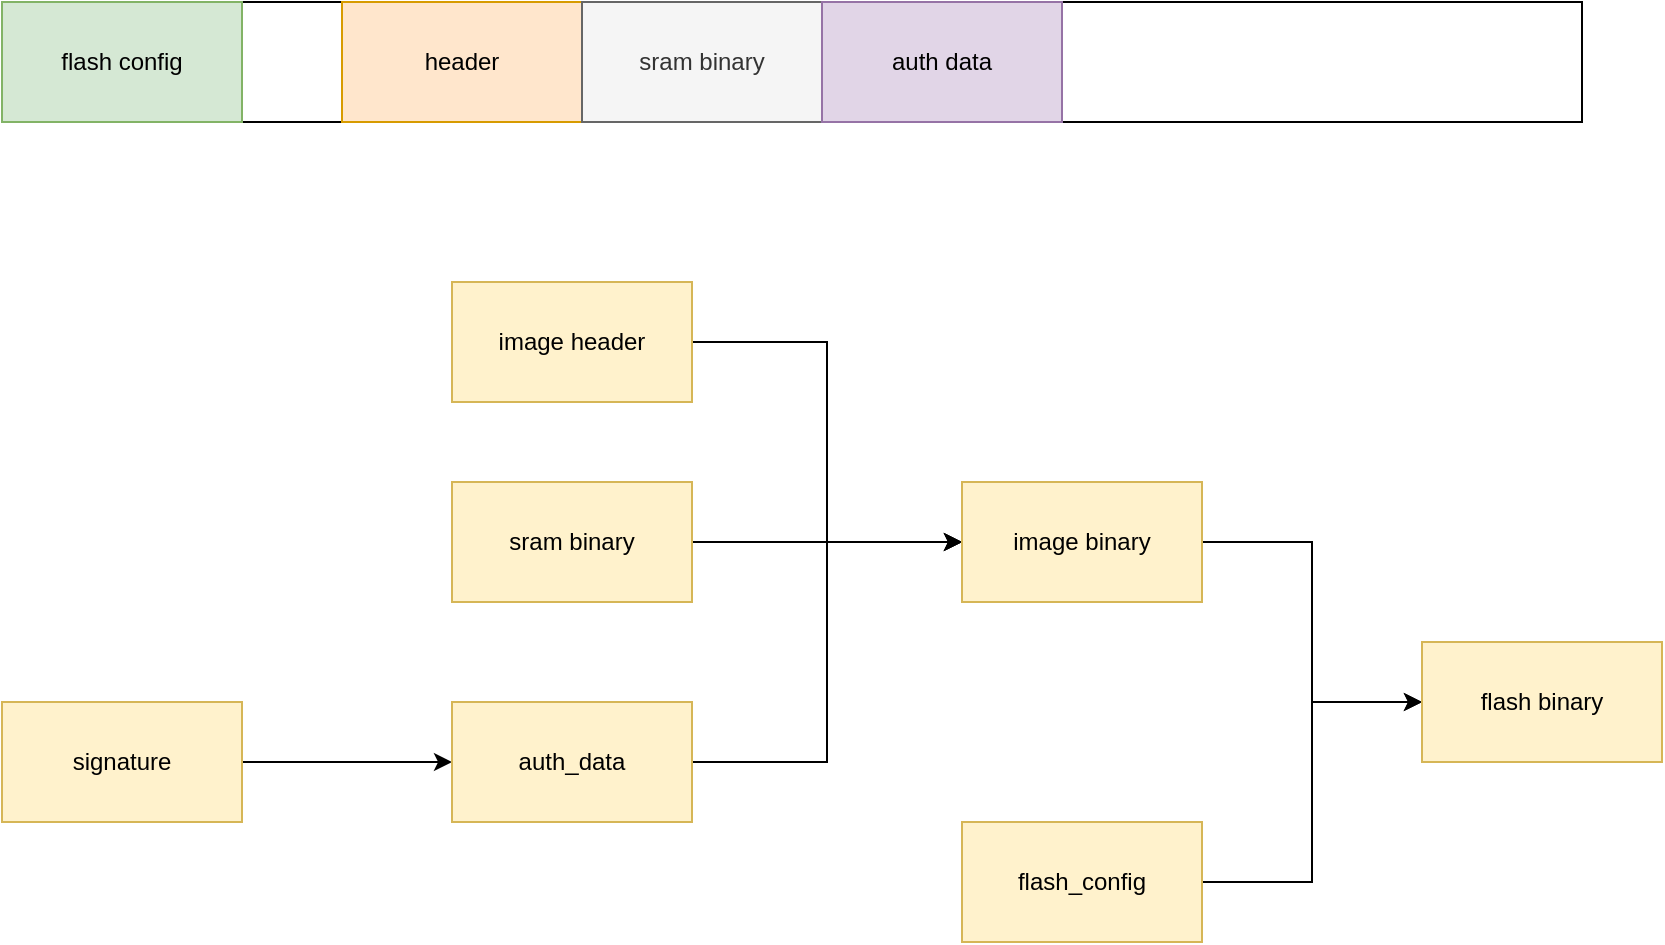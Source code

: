 <mxfile version="26.0.6" pages="3">
  <diagram name="host tool" id="vNKs32PtMG_OeeysRjxX">
    <mxGraphModel dx="1648" dy="909" grid="1" gridSize="10" guides="1" tooltips="1" connect="1" arrows="1" fold="1" page="1" pageScale="1" pageWidth="850" pageHeight="1100" math="0" shadow="0">
      <root>
        <mxCell id="0" />
        <mxCell id="1" parent="0" />
        <mxCell id="hkLPs1jzMx56ZiKRo-bt-9" style="edgeStyle=orthogonalEdgeStyle;rounded=0;orthogonalLoop=1;jettySize=auto;html=1;entryX=0;entryY=0.5;entryDx=0;entryDy=0;" edge="1" parent="1" source="hkLPs1jzMx56ZiKRo-bt-1" target="hkLPs1jzMx56ZiKRo-bt-8">
          <mxGeometry relative="1" as="geometry" />
        </mxCell>
        <mxCell id="hkLPs1jzMx56ZiKRo-bt-1" value="image header" style="rounded=0;whiteSpace=wrap;html=1;fillColor=#fff2cc;strokeColor=#d6b656;" vertex="1" parent="1">
          <mxGeometry x="375" y="360" width="120" height="60" as="geometry" />
        </mxCell>
        <mxCell id="hkLPs1jzMx56ZiKRo-bt-6" style="edgeStyle=orthogonalEdgeStyle;rounded=0;orthogonalLoop=1;jettySize=auto;html=1;entryX=0;entryY=0.5;entryDx=0;entryDy=0;" edge="1" parent="1" source="hkLPs1jzMx56ZiKRo-bt-4" target="hkLPs1jzMx56ZiKRo-bt-5">
          <mxGeometry relative="1" as="geometry" />
        </mxCell>
        <mxCell id="hkLPs1jzMx56ZiKRo-bt-4" value="signature" style="rounded=0;whiteSpace=wrap;html=1;fillColor=#fff2cc;strokeColor=#d6b656;" vertex="1" parent="1">
          <mxGeometry x="150" y="570" width="120" height="60" as="geometry" />
        </mxCell>
        <mxCell id="hkLPs1jzMx56ZiKRo-bt-11" style="edgeStyle=orthogonalEdgeStyle;rounded=0;orthogonalLoop=1;jettySize=auto;html=1;entryX=0;entryY=0.5;entryDx=0;entryDy=0;" edge="1" parent="1" source="hkLPs1jzMx56ZiKRo-bt-5" target="hkLPs1jzMx56ZiKRo-bt-8">
          <mxGeometry relative="1" as="geometry" />
        </mxCell>
        <mxCell id="hkLPs1jzMx56ZiKRo-bt-5" value="auth_data" style="rounded=0;whiteSpace=wrap;html=1;fillColor=#fff2cc;strokeColor=#d6b656;" vertex="1" parent="1">
          <mxGeometry x="375" y="570" width="120" height="60" as="geometry" />
        </mxCell>
        <mxCell id="hkLPs1jzMx56ZiKRo-bt-10" style="edgeStyle=orthogonalEdgeStyle;rounded=0;orthogonalLoop=1;jettySize=auto;html=1;entryX=0;entryY=0.5;entryDx=0;entryDy=0;" edge="1" parent="1" source="hkLPs1jzMx56ZiKRo-bt-7" target="hkLPs1jzMx56ZiKRo-bt-8">
          <mxGeometry relative="1" as="geometry" />
        </mxCell>
        <mxCell id="hkLPs1jzMx56ZiKRo-bt-7" value="sram binary" style="rounded=0;whiteSpace=wrap;html=1;fillColor=#fff2cc;strokeColor=#d6b656;" vertex="1" parent="1">
          <mxGeometry x="375" y="460" width="120" height="60" as="geometry" />
        </mxCell>
        <mxCell id="hkLPs1jzMx56ZiKRo-bt-14" style="edgeStyle=orthogonalEdgeStyle;rounded=0;orthogonalLoop=1;jettySize=auto;html=1;entryX=0;entryY=0.5;entryDx=0;entryDy=0;" edge="1" parent="1" source="hkLPs1jzMx56ZiKRo-bt-8" target="hkLPs1jzMx56ZiKRo-bt-13">
          <mxGeometry relative="1" as="geometry" />
        </mxCell>
        <mxCell id="hkLPs1jzMx56ZiKRo-bt-8" value="image binary" style="rounded=0;whiteSpace=wrap;html=1;fillColor=#fff2cc;strokeColor=#d6b656;" vertex="1" parent="1">
          <mxGeometry x="630" y="460" width="120" height="60" as="geometry" />
        </mxCell>
        <mxCell id="hkLPs1jzMx56ZiKRo-bt-15" style="edgeStyle=orthogonalEdgeStyle;rounded=0;orthogonalLoop=1;jettySize=auto;html=1;entryX=0;entryY=0.5;entryDx=0;entryDy=0;" edge="1" parent="1" source="hkLPs1jzMx56ZiKRo-bt-12" target="hkLPs1jzMx56ZiKRo-bt-13">
          <mxGeometry relative="1" as="geometry" />
        </mxCell>
        <mxCell id="hkLPs1jzMx56ZiKRo-bt-12" value="flash_config" style="rounded=0;whiteSpace=wrap;html=1;fillColor=#fff2cc;strokeColor=#d6b656;" vertex="1" parent="1">
          <mxGeometry x="630" y="630" width="120" height="60" as="geometry" />
        </mxCell>
        <mxCell id="hkLPs1jzMx56ZiKRo-bt-13" value="flash binary" style="rounded=0;whiteSpace=wrap;html=1;fillColor=#fff2cc;strokeColor=#d6b656;" vertex="1" parent="1">
          <mxGeometry x="860" y="540" width="120" height="60" as="geometry" />
        </mxCell>
        <mxCell id="hkLPs1jzMx56ZiKRo-bt-16" value="" style="rounded=0;whiteSpace=wrap;html=1;" vertex="1" parent="1">
          <mxGeometry x="150" y="220" width="790" height="60" as="geometry" />
        </mxCell>
        <mxCell id="hkLPs1jzMx56ZiKRo-bt-17" value="flash config" style="rounded=0;whiteSpace=wrap;html=1;fillColor=#d5e8d4;strokeColor=#82b366;" vertex="1" parent="1">
          <mxGeometry x="150" y="220" width="120" height="60" as="geometry" />
        </mxCell>
        <mxCell id="hkLPs1jzMx56ZiKRo-bt-18" value="header" style="rounded=0;whiteSpace=wrap;html=1;fillColor=#ffe6cc;strokeColor=#d79b00;" vertex="1" parent="1">
          <mxGeometry x="320" y="220" width="120" height="60" as="geometry" />
        </mxCell>
        <mxCell id="hkLPs1jzMx56ZiKRo-bt-19" value="sram binary" style="rounded=0;whiteSpace=wrap;html=1;fillColor=#f5f5f5;strokeColor=#666666;fontColor=#333333;" vertex="1" parent="1">
          <mxGeometry x="440" y="220" width="120" height="60" as="geometry" />
        </mxCell>
        <mxCell id="hkLPs1jzMx56ZiKRo-bt-20" value="auth data" style="rounded=0;whiteSpace=wrap;html=1;fillColor=#e1d5e7;strokeColor=#9673a6;" vertex="1" parent="1">
          <mxGeometry x="560" y="220" width="120" height="60" as="geometry" />
        </mxCell>
      </root>
    </mxGraphModel>
  </diagram>
  <diagram id="d1Pj08XiPpf-Fk0OUyw7" name="Page-2">
    <mxGraphModel grid="1" page="1" gridSize="10" guides="1" tooltips="1" connect="1" arrows="1" fold="1" pageScale="1" pageWidth="850" pageHeight="1100" math="0" shadow="0">
      <root>
        <mxCell id="0" />
        <mxCell id="1" parent="0" />
      </root>
    </mxGraphModel>
  </diagram>
  <diagram id="v74BMTSNkPuBPyZ8hmsy" name="Page-3">
    <mxGraphModel grid="1" page="1" gridSize="10" guides="1" tooltips="1" connect="1" arrows="1" fold="1" pageScale="1" pageWidth="850" pageHeight="1100" math="0" shadow="0">
      <root>
        <mxCell id="0" />
        <mxCell id="1" parent="0" />
      </root>
    </mxGraphModel>
  </diagram>
</mxfile>
